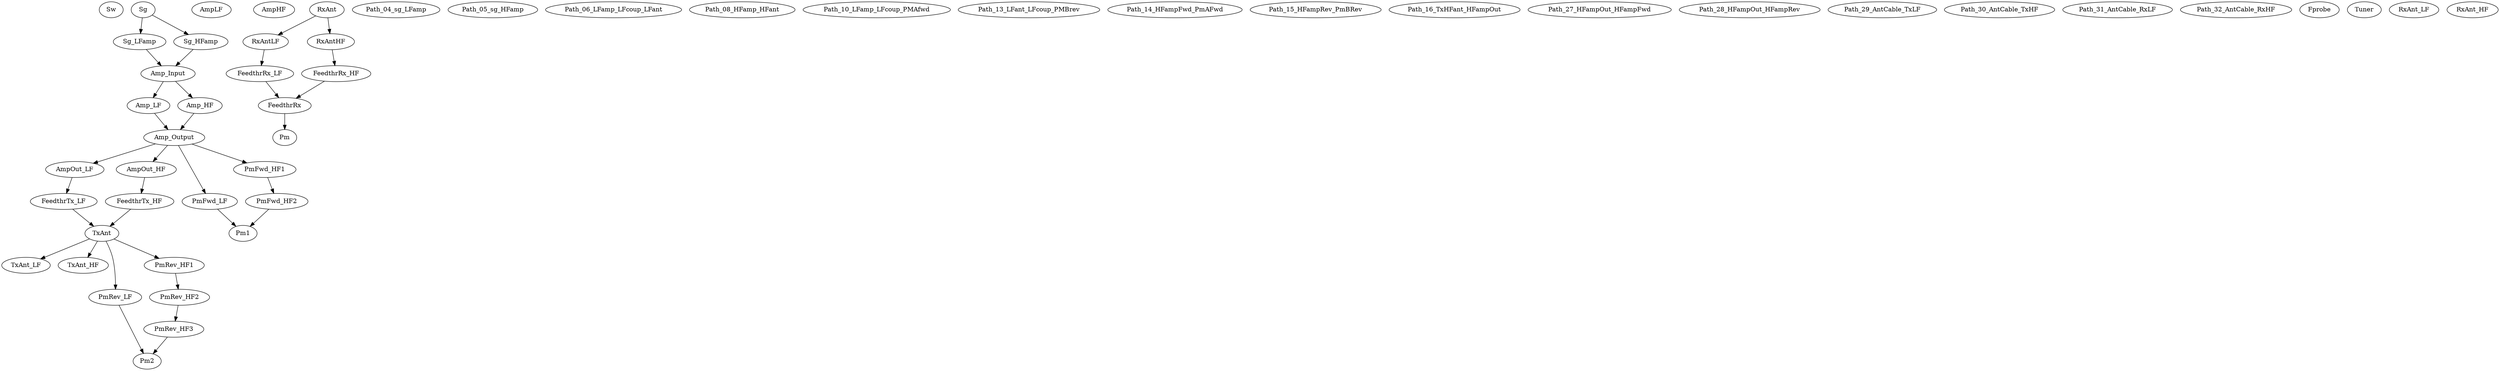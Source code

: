digraph {
    Sw                          [ini="sw_rc.ini"              condition="f<=18e9"]
    Sg                          [ini="sg-rs-smf100a.ini"      condition="1e5<=f<=22e9"]
    AmpLF                       [ini="amp-lf-bonn-blwa.ini"   condition="8e7<=f<=1e9"]
    AmpHF                       [ini="amp-hf-bonn-blma.ini"   condition="1e9<f<=18e9"]
    Pm                          [ini="pm_rxatt.ini" ch=1      condition="1e7<f<=18e9"]
    Pm1                         [ini="pm_rs_nrp_2ch.ini" ch=1 condition="1e7<f<=18e9"]
    #Pm2                         [ini="pm_rs_nrp_2ch.ini" ch=2 condition="1e7<f<=18e9"]
    
    Path_04_sg_LFamp            [ini="04-sg-LFamp.ini" condition="f<=18e9"]
    Path_05_sg_HFamp            [ini="05-sg-HFamp.ini" condition="f<=18e9"]
    
    Path_06_LFamp_LFcoup_LFant  [ini="06-LFamp-LFcoup-LFant.ini" condition="8e7<=f<=1e9"]
    Path_08_HFamp_HFant         [ini="08-HFamp-HFant.ini"        condition="f<=18e9"]

    Path_10_LFamp_LFcoup_PMAfwd [ini="10-LFamp-LFcoup-PMAfwd.ini" condition="8e7<=f<=1e9"]
    Path_13_LFant_LFcoup_PMBrev [ini="13-LFant-LFcoup-PMBrev.ini" condition="8e7<=f<=1e9"]
    
    Path_14_HFampFwd_PmAFwd     [ini="14-HFampfwd-PMAfwd.ini"  condition="f<=18e9"]
    Path_15_HFampRev_PmBRev     [ini="15-HFamprev-PMBrev.ini"  condition="f<=18e9"]
    Path_16_TxHFant_HFampOut    [ini="16-TxHFant-HFampOut.ini" condition="f<=18e9"]

    Path_27_HFampOut_HFampFwd   [ini="27-HFampOut-HFampFwd.ini" condition="1e9<f<=18e9"]
    Path_28_HFampOut_HFampRev   [ini="28-HFampOut-HFampRev.ini" condition="1e9<f<=18e9"]
    
    Path_29_AntCable_TxLF       [ini="29-AntCable-TxLF.ini"  condition="10e6<f<=18e9"]
    Path_30_AntCable_TxHF       [ini="30-AntCable-TxHF.ini"  condition="10e6<f<=18e9"]
    Path_31_AntCable_RxLF       [ini="31-AntCable-RxLF.ini"  condition="10e6<f<=18e9"]
    Path_32_AntCable_RxHF       [ini="32-AntCable-RxHF.ini"  condition="10e6<f<=18e9"]

    Fprobe                      [ini="prb_ar_fm7004.ini"]
    Tuner                       [ini="mc_teseq_stirrer.ini"]

    TxAnt_LF                    [ini="ant-rs-hl223.ini" condition="100e6 <=f<=1e9"]
    TxAnt_HF                    [ini="ant-rs-hf907.ini" condition="1e9<f<=18e9"]
    RxAnt_LF                    [ini="ant-rs-hl223.ini" condition="100e6 <=f<=1e9"]
    RxAnt_HF                    [ini="ant-rs-hf907.ini" condition="1e9<f<=18e9"]

    Sg -> Sg_LFamp              [condition="f<=1e9"]
    Sg -> Sg_HFamp              [condition="1e9<f<=18e9"]
    
    Sg_LFamp -> Amp_Input       [dev=Path_04_sg_LFamp what="S21"]
    Sg_HFamp -> Amp_Input       [dev=Path_05_sg_HFamp what="S21"]
    
    Amp_Input -> Amp_LF         [condition="f<=1e9"]
    Amp_Input -> Amp_HF         [condition="1e9<f<=18e9"]

    Amp_LF -> Amp_Output        [dev=AmpLF what="S21"]
    Amp_HF -> Amp_Output        [dev=AmpHF what="S21"]

    Amp_Output -> AmpOut_LF     [condition="f<=1e9"]
    Amp_Output -> AmpOut_HF     [condition="1e9<f<=18e9"]
    
    AmpOut_LF -> FeedthrTx_LF   [dev=Path_06_LFamp_LFcoup_LFant what="S21" condition="f<=1e9"]
    AmpOut_HF -> FeedthrTx_HF   [dev=Path_08_HFamp_HFant what="S21" condition="1e9<f<=18e9"]
    
    FeedthrTx_LF -> TxAnt       [dev=Path_29_AntCable_TxLF what="S21" condition="f<=1e9"]
    FeedthrTx_HF -> TxAnt       [dev=Path_30_AntCable_TxHF what="S21" condition="1e9<f<=18e9"]
    
    TxAnt -> TxAnt_LF           [condition="f<=1e9"]
    TxAnt -> TxAnt_HF           [condition="1e9<f<=18e9"]
       
    Amp_Output -> PmFwd_LF      [condition="8e7<=f<=1e9"]
    Amp_Output -> PmFwd_HF1     [condition="1e9<f<=18e9"]
    
    PmFwd_LF   -> Pm1           [dev=Path_10_LFamp_LFcoup_PMAfwd what="S21" condition="f<=1e9"]
    PmFwd_HF1  -> PmFwd_HF2     [dev=Path_27_HFampOut_HFampFwd   what="S21" condition="1e9<f<=18e9"]
    PmFwd_HF2  -> Pm1           [dev=Path_14_HFampFwd_PmAFwd     what="S21" condition="1e9<f<=18e9"]
    
    TxAnt -> PmRev_LF           [condition="f<=1e9"]
    TxAnt -> PmRev_HF1          [condition="1e9<f<=18e9"]
    
    PmRev_LF  -> Pm2            [dev=Path_13_LFant_LFcoup_PMBrev what="S21" condition="f<=1e9"]
    PmRev_HF1 -> PmRev_HF2      [dev=Path_16_TxHFant_HFampOut    what="S21" condition="1e9<f<=18e9"]
    PmRev_HF2 -> PmRev_HF3      [dev=Path_28_HFampOut_HFampRev   what="S21" condition="1e9<f<=18e9"]
    PmRev_HF3 -> Pm2            [dev=Path_15_HFampRev_PmBRev     what="S21" condition="1e9<f<=18e9"]
    
    RxAnt -> RxAntLF            [condition="f<=1e9"]
    RxAnt -> RxAntHF            [condition="1e9<f<=18e9"]
    
    RxAntLF -> FeedthrRx_LF     [dev=Path_31_AntCable_RxLF what="S21" condition="f<=1e9"]       
    RxAntHF -> FeedthrRx_HF     [dev=Path_32_AntCable_RxHF what="S21" condition="1e9<f<=18e9"]     

    FeedthrRx_LF -> FeedthrRx   [condition="f<=1e9"]       
    FeedthrRx_HF -> FeedthrRx   [condition="1e9<f<=18e9"]       
        
    FeedthrRx -> Pm
}